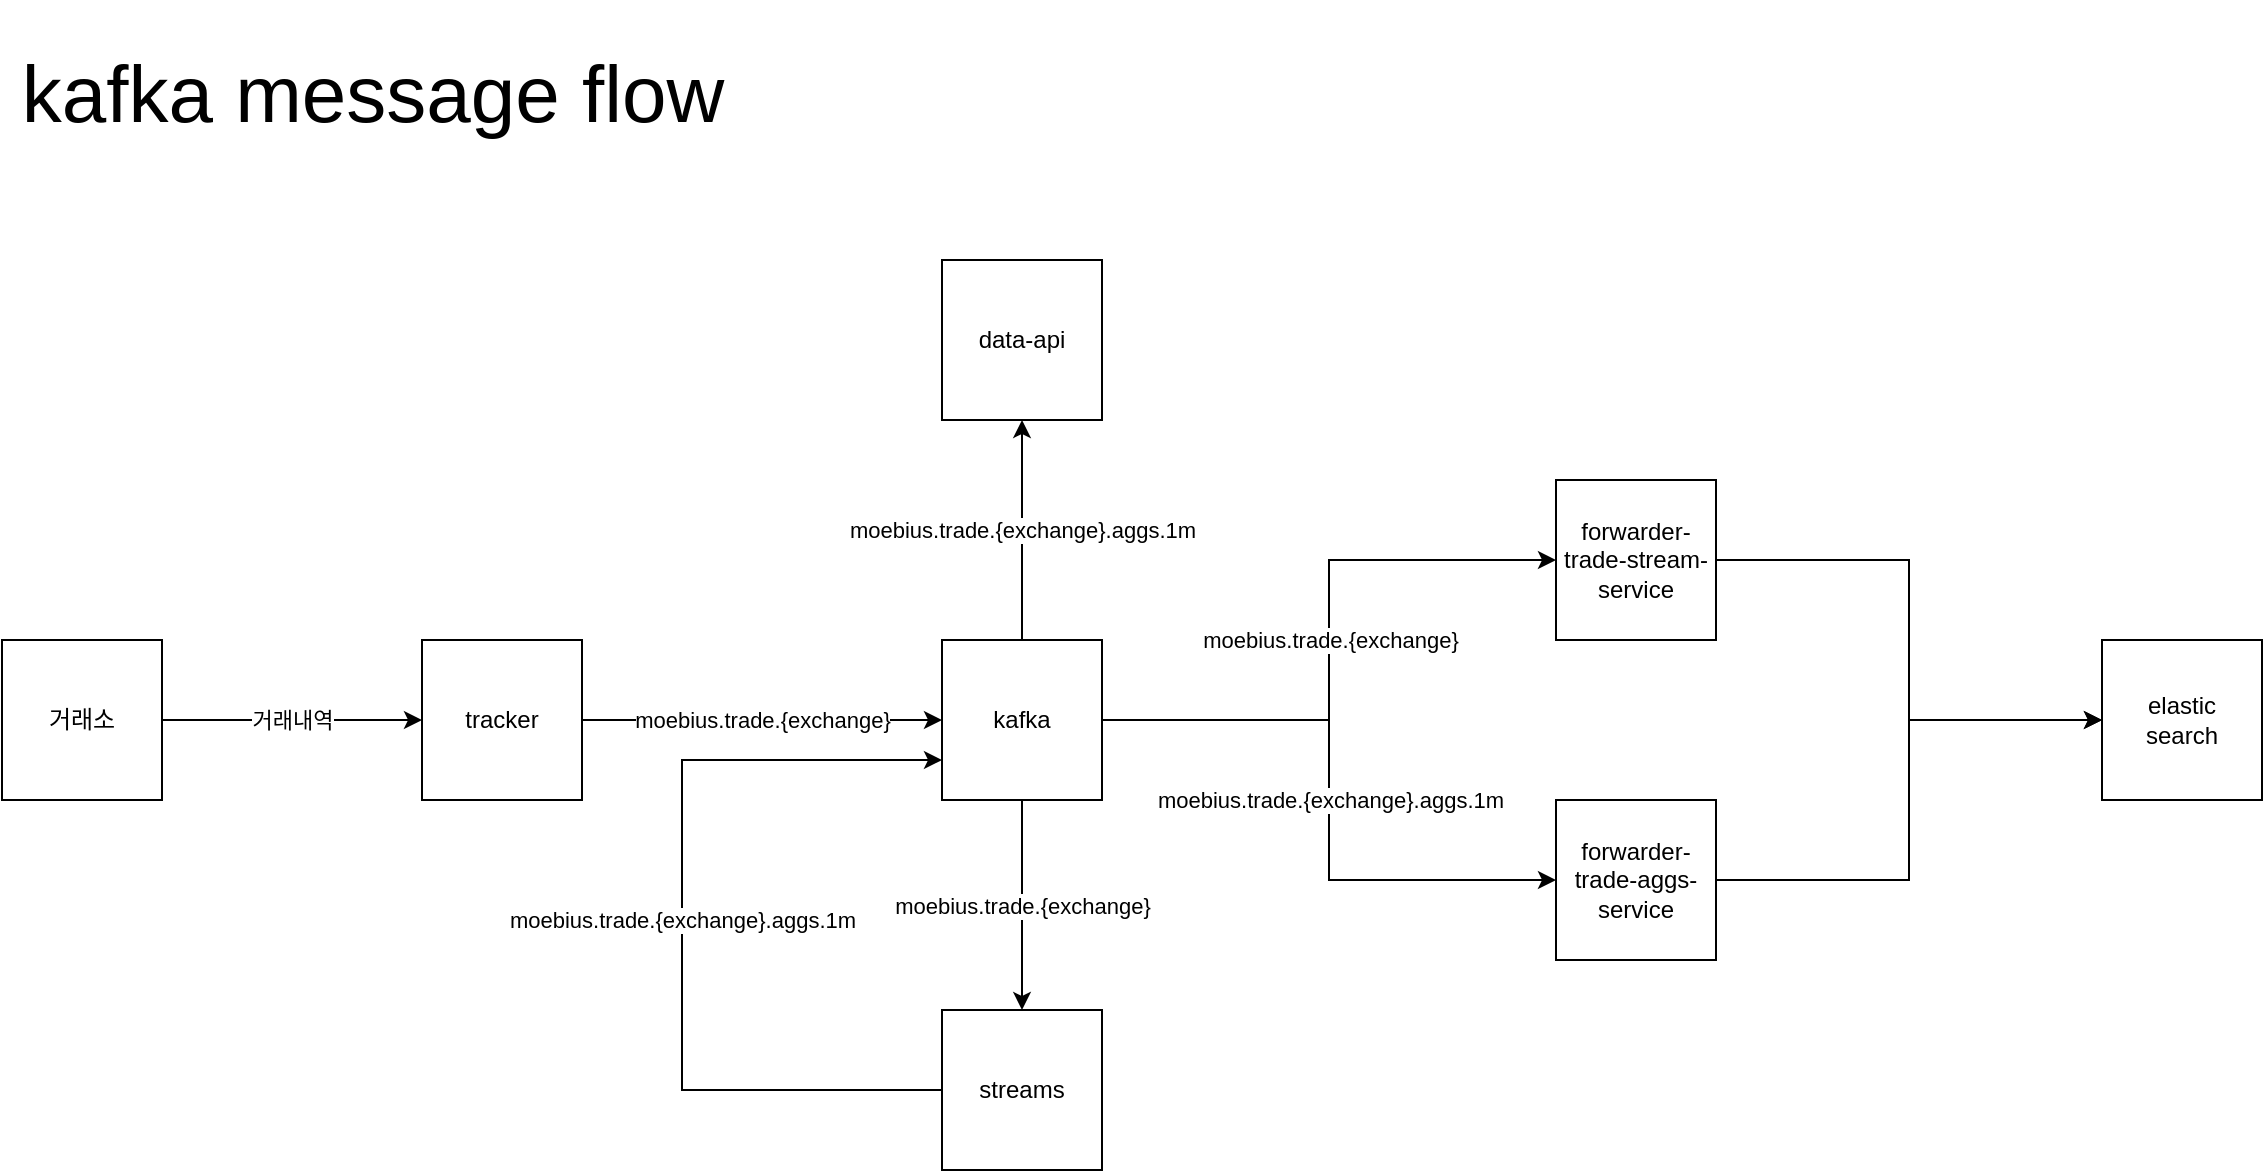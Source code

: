 <mxfile version="14.6.1" type="github"><diagram id="J1uculH9deIr3ttz-07x" name="Page-1"><mxGraphModel dx="1422" dy="774" grid="1" gridSize="10" guides="1" tooltips="1" connect="1" arrows="1" fold="1" page="1" pageScale="1" pageWidth="827" pageHeight="1169" math="0" shadow="0"><root><mxCell id="0"/><mxCell id="1" parent="0"/><mxCell id="6RsawnntDAKVRo_opZOO-7" value="거래내역" style="edgeStyle=orthogonalEdgeStyle;rounded=0;orthogonalLoop=1;jettySize=auto;html=1;exitX=1;exitY=0.5;exitDx=0;exitDy=0;" edge="1" parent="1" source="6RsawnntDAKVRo_opZOO-1" target="6RsawnntDAKVRo_opZOO-3"><mxGeometry relative="1" as="geometry"/></mxCell><mxCell id="6RsawnntDAKVRo_opZOO-1" value="거래소" style="whiteSpace=wrap;html=1;aspect=fixed;" vertex="1" parent="1"><mxGeometry x="50" y="360" width="80" height="80" as="geometry"/></mxCell><mxCell id="6RsawnntDAKVRo_opZOO-6" value="moebius.trade.{exchange}" style="edgeStyle=orthogonalEdgeStyle;rounded=0;orthogonalLoop=1;jettySize=auto;html=1;exitX=1;exitY=0.5;exitDx=0;exitDy=0;entryX=0;entryY=0.5;entryDx=0;entryDy=0;" edge="1" parent="1" source="6RsawnntDAKVRo_opZOO-3" target="6RsawnntDAKVRo_opZOO-4"><mxGeometry relative="1" as="geometry"/></mxCell><mxCell id="6RsawnntDAKVRo_opZOO-3" value="tracker" style="whiteSpace=wrap;html=1;aspect=fixed;" vertex="1" parent="1"><mxGeometry x="260" y="360" width="80" height="80" as="geometry"/></mxCell><mxCell id="6RsawnntDAKVRo_opZOO-9" value="moebius.trade.{exchange}" style="edgeStyle=orthogonalEdgeStyle;rounded=0;orthogonalLoop=1;jettySize=auto;html=1;" edge="1" parent="1" source="6RsawnntDAKVRo_opZOO-4" target="6RsawnntDAKVRo_opZOO-8"><mxGeometry relative="1" as="geometry"/></mxCell><mxCell id="6RsawnntDAKVRo_opZOO-12" value="moebius.trade.{exchange}.aggs.1m" style="edgeStyle=orthogonalEdgeStyle;rounded=0;orthogonalLoop=1;jettySize=auto;html=1;entryX=0.5;entryY=1;entryDx=0;entryDy=0;" edge="1" parent="1" source="6RsawnntDAKVRo_opZOO-4" target="6RsawnntDAKVRo_opZOO-11"><mxGeometry relative="1" as="geometry"/></mxCell><mxCell id="6RsawnntDAKVRo_opZOO-14" value="moebius.trade.{exchange}" style="edgeStyle=orthogonalEdgeStyle;rounded=0;orthogonalLoop=1;jettySize=auto;html=1;" edge="1" parent="1" source="6RsawnntDAKVRo_opZOO-4" target="6RsawnntDAKVRo_opZOO-13"><mxGeometry relative="1" as="geometry"/></mxCell><mxCell id="6RsawnntDAKVRo_opZOO-16" value="moebius.trade.{exchange}.aggs.1m" style="edgeStyle=orthogonalEdgeStyle;rounded=0;orthogonalLoop=1;jettySize=auto;html=1;exitX=1;exitY=0.5;exitDx=0;exitDy=0;" edge="1" parent="1" source="6RsawnntDAKVRo_opZOO-4" target="6RsawnntDAKVRo_opZOO-15"><mxGeometry relative="1" as="geometry"/></mxCell><mxCell id="6RsawnntDAKVRo_opZOO-4" value="kafka" style="whiteSpace=wrap;html=1;aspect=fixed;" vertex="1" parent="1"><mxGeometry x="520" y="360" width="80" height="80" as="geometry"/></mxCell><mxCell id="6RsawnntDAKVRo_opZOO-10" value="moebius.trade.{exchange}.aggs.1m" style="edgeStyle=orthogonalEdgeStyle;rounded=0;orthogonalLoop=1;jettySize=auto;html=1;entryX=0;entryY=0.75;entryDx=0;entryDy=0;" edge="1" parent="1" source="6RsawnntDAKVRo_opZOO-8" target="6RsawnntDAKVRo_opZOO-4"><mxGeometry x="0.012" relative="1" as="geometry"><mxPoint x="800" y="410" as="targetPoint"/><Array as="points"><mxPoint x="390" y="585"/><mxPoint x="390" y="420"/></Array><mxPoint as="offset"/></mxGeometry></mxCell><mxCell id="6RsawnntDAKVRo_opZOO-8" value="streams" style="whiteSpace=wrap;html=1;aspect=fixed;" vertex="1" parent="1"><mxGeometry x="520" y="545" width="80" height="80" as="geometry"/></mxCell><mxCell id="6RsawnntDAKVRo_opZOO-11" value="data-api" style="whiteSpace=wrap;html=1;aspect=fixed;" vertex="1" parent="1"><mxGeometry x="520" y="170" width="80" height="80" as="geometry"/></mxCell><mxCell id="6RsawnntDAKVRo_opZOO-18" style="edgeStyle=orthogonalEdgeStyle;rounded=0;orthogonalLoop=1;jettySize=auto;html=1;entryX=0;entryY=0.5;entryDx=0;entryDy=0;" edge="1" parent="1" source="6RsawnntDAKVRo_opZOO-13" target="6RsawnntDAKVRo_opZOO-17"><mxGeometry relative="1" as="geometry"/></mxCell><mxCell id="6RsawnntDAKVRo_opZOO-13" value="forwarder-trade-stream-service" style="whiteSpace=wrap;html=1;aspect=fixed;" vertex="1" parent="1"><mxGeometry x="827" y="280" width="80" height="80" as="geometry"/></mxCell><mxCell id="6RsawnntDAKVRo_opZOO-19" style="edgeStyle=orthogonalEdgeStyle;rounded=0;orthogonalLoop=1;jettySize=auto;html=1;entryX=0;entryY=0.5;entryDx=0;entryDy=0;" edge="1" parent="1" source="6RsawnntDAKVRo_opZOO-15" target="6RsawnntDAKVRo_opZOO-17"><mxGeometry relative="1" as="geometry"/></mxCell><mxCell id="6RsawnntDAKVRo_opZOO-15" value="forwarder-trade-aggs-service" style="whiteSpace=wrap;html=1;aspect=fixed;" vertex="1" parent="1"><mxGeometry x="827" y="440" width="80" height="80" as="geometry"/></mxCell><mxCell id="6RsawnntDAKVRo_opZOO-17" value="elastic&lt;br&gt;search" style="whiteSpace=wrap;html=1;aspect=fixed;" vertex="1" parent="1"><mxGeometry x="1100" y="360" width="80" height="80" as="geometry"/></mxCell><mxCell id="6RsawnntDAKVRo_opZOO-20" value="&lt;font style=&quot;font-size: 40px&quot;&gt;kafka message flow&lt;/font&gt;" style="text;html=1;align=center;verticalAlign=middle;resizable=0;points=[];autosize=1;strokeColor=none;fontSize=60;" vertex="1" parent="1"><mxGeometry x="50" y="40" width="370" height="80" as="geometry"/></mxCell></root></mxGraphModel></diagram></mxfile>